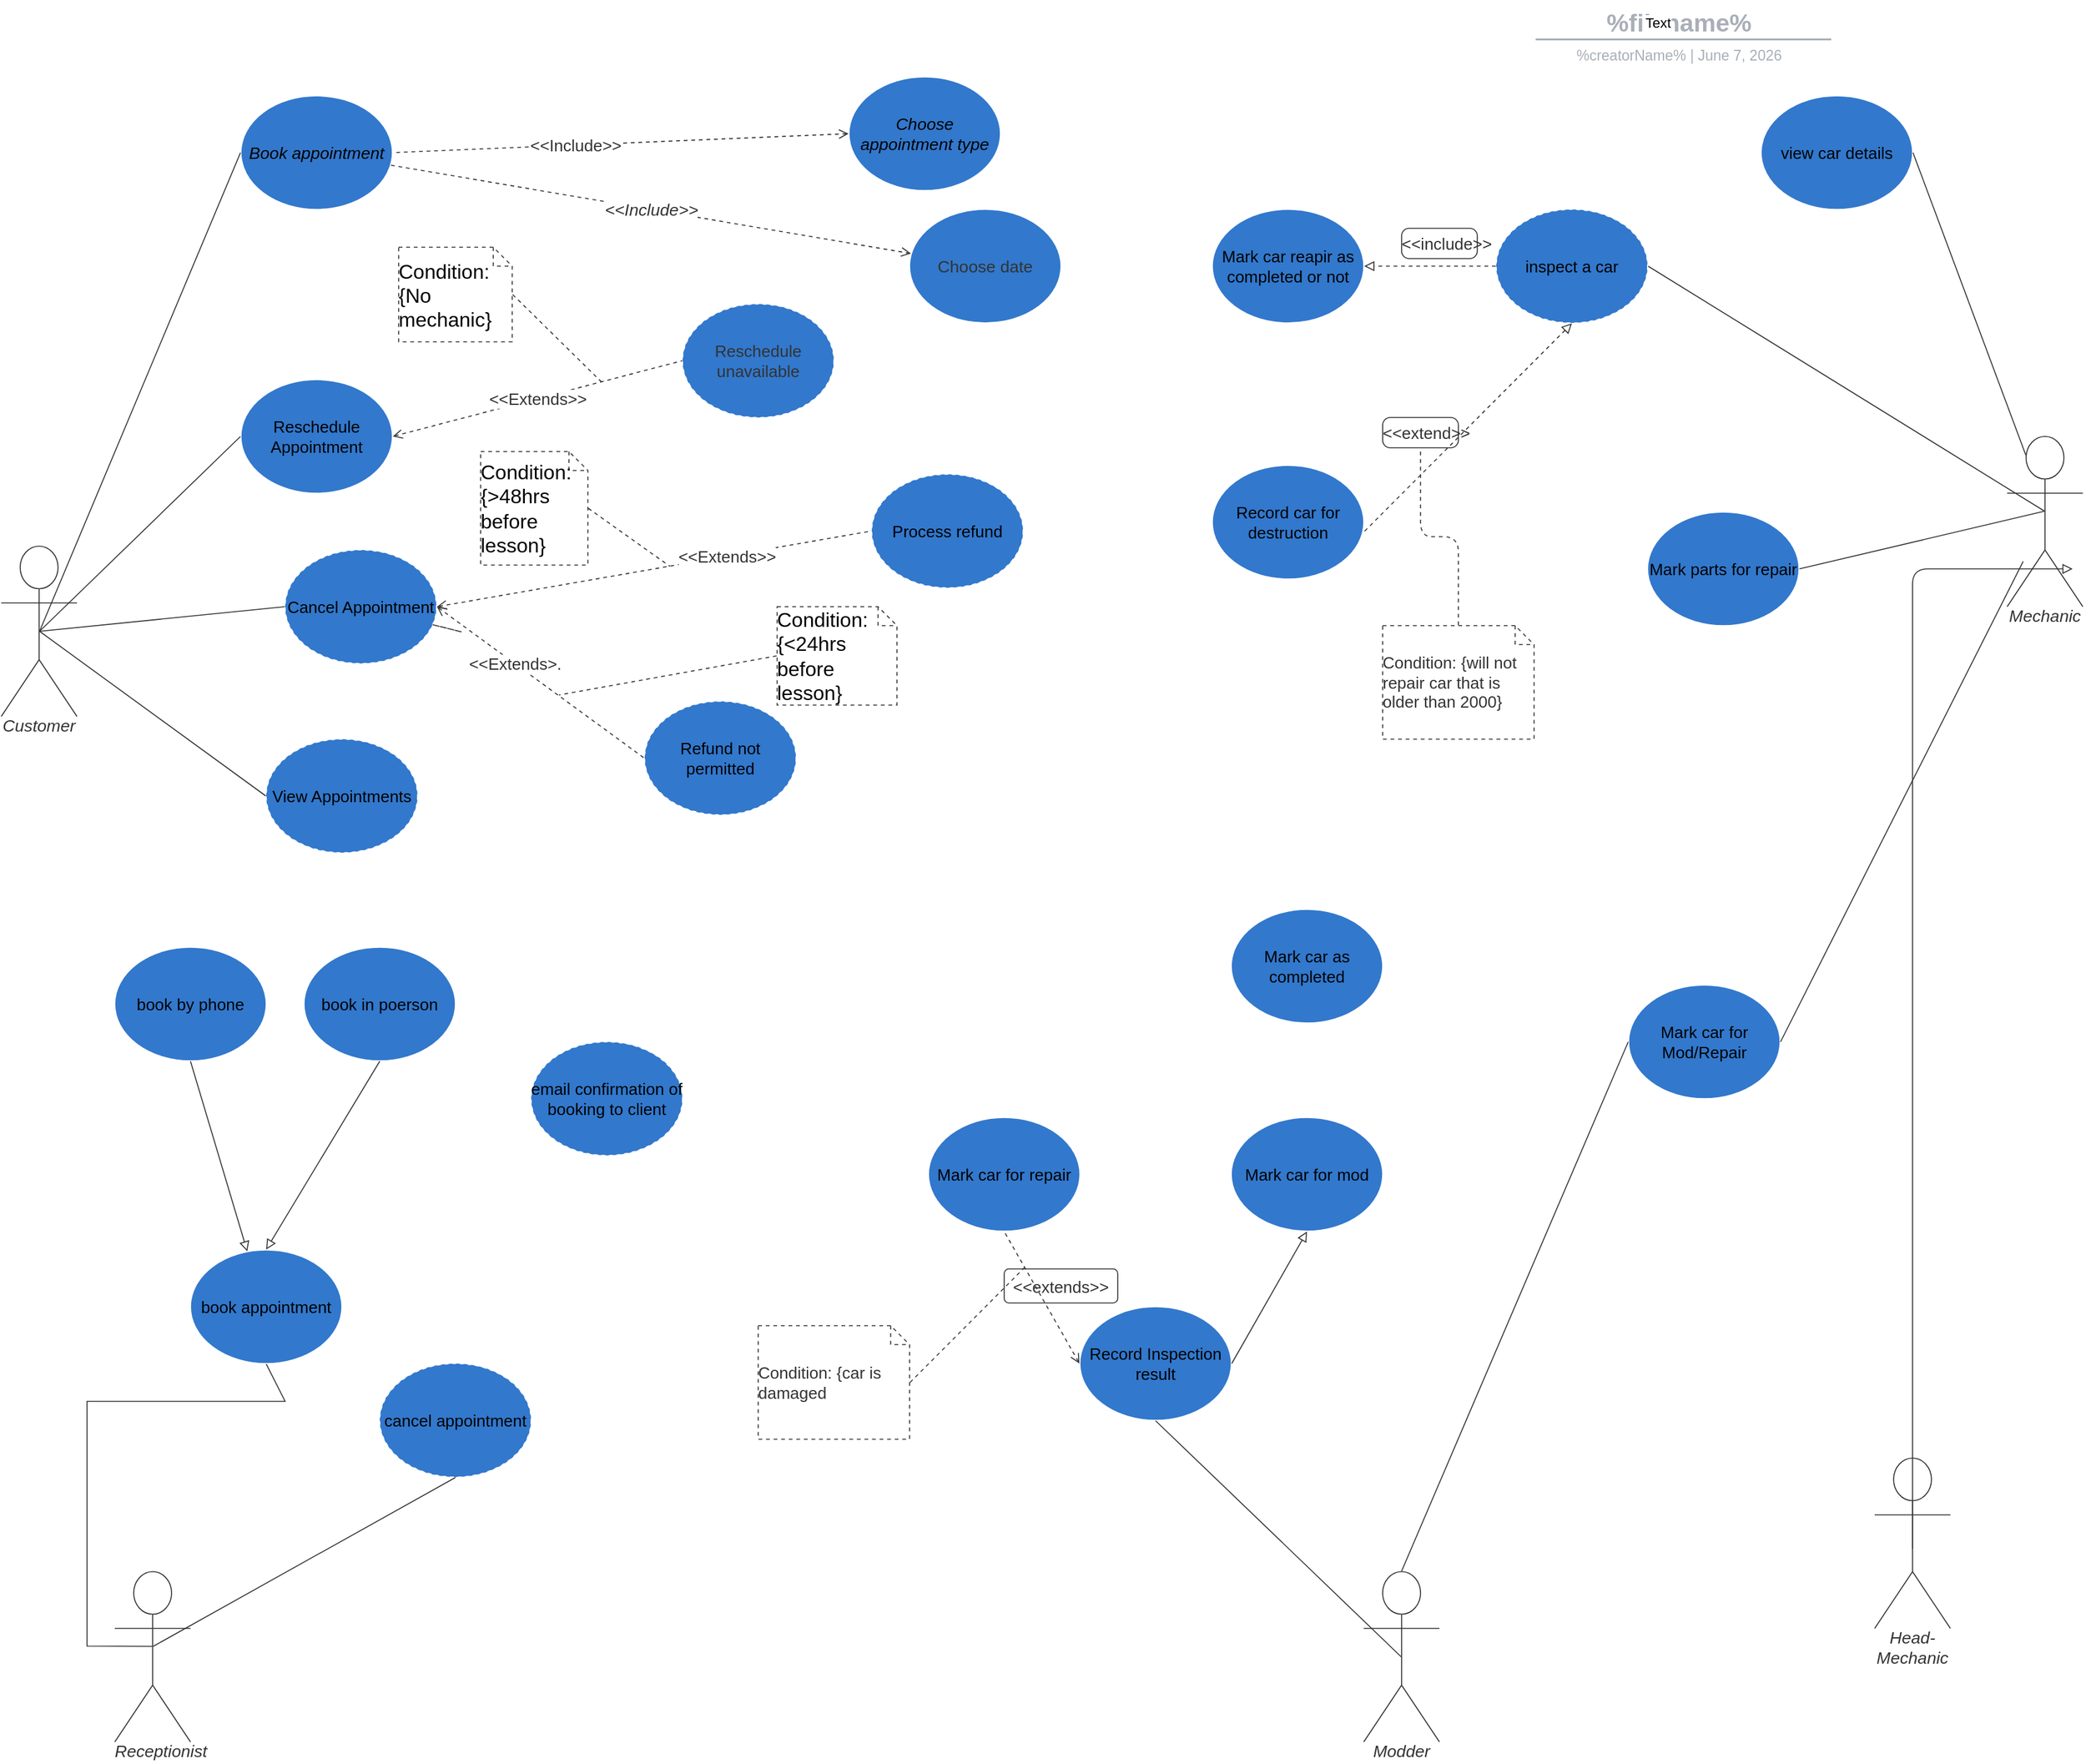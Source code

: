 <mxfile version="15.8.2" type="github">
  <diagram id="Y7WWSDAfvK85BgQn_pmk" name="Page-1">
    <mxGraphModel dx="2333" dy="827" grid="1" gridSize="10" guides="1" tooltips="1" connect="1" arrows="1" fold="1" page="1" pageScale="1" pageWidth="850" pageHeight="1100" math="0" shadow="0">
      <root>
        <mxCell id="0" />
        <mxCell id="1" parent="0" />
        <UserObject label="&amp;lt;&amp;lt;extends&amp;gt;&amp;gt;" lucidchartObjectId="PM2qZnHVpai8" id="RZULVZN663qODn4eYaS_-1">
          <mxCell style="html=1;overflow=block;blockSpacing=1;whiteSpace=wrap;container=1;whiteSpace=wrap;fontSize=13;fontColor=#333333;align=center;spacing=0;strokeColor=#333333;strokeOpacity=100;fillOpacity=0;rounded=1;absoluteArcSize=1;arcSize=7.5;fillColor=#000000;strokeWidth=0.8;" parent="1" vertex="1">
            <mxGeometry x="165" y="1055" width="90" height="27" as="geometry" />
          </mxCell>
        </UserObject>
        <UserObject label="Customer" lucidchartObjectId=".Q4MOHSBDm2E" id="RZULVZN663qODn4eYaS_-2">
          <mxCell style="html=1;overflow=block;blockSpacing=1;whiteSpace=wrap;shape=umlActor;labelPosition=center;verticalLabelPosition=bottom;verticalAlign=top;whiteSpace=nowrap;whiteSpace=wrap;fontSize=13.3;fontColor=#333333;fontStyle=2;spacing=0;strokeColor=#333333;strokeOpacity=100;rounded=1;absoluteArcSize=1;arcSize=7.5;fillColor=#ffffff;strokeWidth=0.8;" parent="1" vertex="1">
            <mxGeometry x="-630" y="482" width="60" height="135" as="geometry" />
          </mxCell>
        </UserObject>
        <UserObject label="Mechanic" lucidchartObjectId=".Q4MG143k2o2" id="RZULVZN663qODn4eYaS_-3">
          <mxCell style="html=1;overflow=block;blockSpacing=1;whiteSpace=wrap;shape=umlActor;labelPosition=center;verticalLabelPosition=bottom;verticalAlign=top;whiteSpace=nowrap;whiteSpace=wrap;fontSize=13.3;fontColor=#333333;fontStyle=2;spacing=0;strokeColor=#333333;strokeOpacity=100;rounded=1;absoluteArcSize=1;arcSize=7.5;fillColor=#ffffff;strokeWidth=0.8;" parent="1" vertex="1">
            <mxGeometry x="960" y="395" width="60" height="135" as="geometry" />
          </mxCell>
        </UserObject>
        <UserObject label="Book appointment" lucidchartObjectId=".Q4M82ccuo9S" id="RZULVZN663qODn4eYaS_-4">
          <mxCell style="html=1;overflow=block;blockSpacing=1;whiteSpace=wrap;ellipse;whiteSpace=wrap;fontSize=13.3;fontColor=#000000;fontStyle=2;align=center;spacing=0;verticalAlign=middle;strokeColor=#ffffff;strokeOpacity=100;fillOpacity=100;rounded=1;absoluteArcSize=1;arcSize=7.5;fillColor=#3278cc;strokeWidth=0.8;" parent="1" vertex="1">
            <mxGeometry x="-440" y="125" width="120" height="90" as="geometry" />
          </mxCell>
        </UserObject>
        <UserObject label="Choose  appointment type" lucidchartObjectId=".Q4M-m0Nwd3n" id="RZULVZN663qODn4eYaS_-5">
          <mxCell style="html=1;overflow=block;blockSpacing=1;whiteSpace=wrap;ellipse;whiteSpace=wrap;fontSize=13.3;fontColor=#000000;fontStyle=2;align=center;spacing=0;verticalAlign=middle;strokeColor=#ffffff;strokeOpacity=100;fillOpacity=100;rounded=1;absoluteArcSize=1;arcSize=7.5;fillColor=#3278cc;strokeWidth=0.8;" parent="1" vertex="1">
            <mxGeometry x="42" y="110" width="120" height="90" as="geometry" />
          </mxCell>
        </UserObject>
        <UserObject label="Choose date" lucidchartObjectId=".Q4M-E~2-rLI" id="RZULVZN663qODn4eYaS_-6">
          <mxCell style="html=1;overflow=block;blockSpacing=1;whiteSpace=wrap;ellipse;whiteSpace=wrap;fontSize=13.3;fontColor=#333333;align=center;spacing=0;verticalAlign=middle;strokeColor=#ffffff;strokeOpacity=100;fillOpacity=100;rounded=1;absoluteArcSize=1;arcSize=7.5;fillColor=#3278cc;strokeWidth=0.8;" parent="1" vertex="1">
            <mxGeometry x="90" y="215" width="120" height="90" as="geometry" />
          </mxCell>
        </UserObject>
        <UserObject label="" lucidchartObjectId=".Q4MYe-bv_wy" id="RZULVZN663qODn4eYaS_-7">
          <mxCell style="html=1;jettySize=18;whiteSpace=wrap;fontSize=13;strokeColor=#333333;strokeOpacity=100;strokeWidth=0.8;rounded=0;startArrow=none;;endArrow=none;;exitX=0.506;exitY=0.5;exitPerimeter=0;entryX=-0.003;entryY=0.5;entryPerimeter=0;" parent="1" source="RZULVZN663qODn4eYaS_-2" target="RZULVZN663qODn4eYaS_-4" edge="1">
            <mxGeometry width="100" height="100" relative="1" as="geometry">
              <Array as="points" />
            </mxGeometry>
          </mxCell>
        </UserObject>
        <UserObject label="" lucidchartObjectId=".Q4MsHjaNKUe" id="RZULVZN663qODn4eYaS_-8">
          <mxCell style="html=1;jettySize=18;whiteSpace=wrap;fontSize=13;strokeColor=#333333;strokeOpacity=100;dashed=1;fixDash=1;strokeWidth=0.8;rounded=0;startArrow=none;;endArrow=open;;exitX=0.991;exitY=0.611;exitPerimeter=0;entryX=0.009;entryY=0.389;entryPerimeter=0;" parent="1" source="RZULVZN663qODn4eYaS_-4" target="RZULVZN663qODn4eYaS_-6" edge="1">
            <mxGeometry width="100" height="100" relative="1" as="geometry">
              <Array as="points" />
            </mxGeometry>
          </mxCell>
        </UserObject>
        <mxCell id="RZULVZN663qODn4eYaS_-9" value="&amp;lt;&amp;lt;Include&amp;gt;&amp;gt;" style="text;html=1;resizable=0;labelBackgroundColor=#ffffff;align=center;verticalAlign=middle;fontStyle=2;fontColor=#333333;;fontSize=13.3;" parent="RZULVZN663qODn4eYaS_-8" vertex="1">
          <mxGeometry relative="1" as="geometry" />
        </mxCell>
        <UserObject label="Modder" lucidchartObjectId="PHmnq0XMo5mH" id="RZULVZN663qODn4eYaS_-10">
          <mxCell style="html=1;overflow=block;blockSpacing=1;whiteSpace=wrap;shape=umlActor;labelPosition=center;verticalLabelPosition=bottom;verticalAlign=top;whiteSpace=nowrap;whiteSpace=wrap;fontSize=13.3;fontColor=#333333;fontStyle=2;spacing=0;strokeColor=#333333;strokeOpacity=100;rounded=1;absoluteArcSize=1;arcSize=7.5;fillColor=#ffffff;strokeWidth=0.8;" parent="1" vertex="1">
            <mxGeometry x="450" y="1295" width="60" height="135" as="geometry" />
          </mxCell>
        </UserObject>
        <UserObject label="Head-Mechanic" lucidchartObjectId="SHmn~vBo4NZ~" id="RZULVZN663qODn4eYaS_-11">
          <mxCell style="html=1;overflow=block;blockSpacing=1;whiteSpace=wrap;shape=umlActor;labelPosition=center;verticalLabelPosition=bottom;verticalAlign=top;whiteSpace=nowrap;whiteSpace=wrap;fontSize=13.3;fontColor=#333333;fontStyle=2;spacing=0;strokeColor=#333333;strokeOpacity=100;rounded=1;absoluteArcSize=1;arcSize=7.5;fillColor=#ffffff;strokeWidth=0.8;" parent="1" vertex="1">
            <mxGeometry x="855" y="1205" width="60" height="135" as="geometry" />
          </mxCell>
        </UserObject>
        <UserObject label="Receptionist" lucidchartObjectId="YHmn7QJKc5ht" id="RZULVZN663qODn4eYaS_-12">
          <mxCell style="html=1;overflow=block;blockSpacing=1;whiteSpace=wrap;shape=umlActor;labelPosition=center;verticalLabelPosition=bottom;verticalAlign=top;whiteSpace=nowrap;whiteSpace=wrap;fontSize=13.3;fontColor=#333333;fontStyle=2;spacing=0;strokeColor=#333333;strokeOpacity=100;rounded=1;absoluteArcSize=1;arcSize=7.5;fillColor=#ffffff;strokeWidth=0.8;" parent="1" vertex="1">
            <mxGeometry x="-540" y="1295" width="60" height="135" as="geometry" />
          </mxCell>
        </UserObject>
        <UserObject label="view car details" lucidchartObjectId="CH~oWJ6c4LuN" id="RZULVZN663qODn4eYaS_-13">
          <mxCell style="html=1;overflow=block;blockSpacing=1;whiteSpace=wrap;ellipse;whiteSpace=wrap;fontSize=13;spacing=0;strokeColor=#ffffff;strokeOpacity=100;fillOpacity=100;rounded=1;absoluteArcSize=1;arcSize=7.5;fillColor=#3278cc;strokeWidth=0.8;" parent="1" vertex="1">
            <mxGeometry x="765" y="125" width="120" height="90" as="geometry" />
          </mxCell>
        </UserObject>
        <UserObject label="Mark car for Mod/Repair" lucidchartObjectId="fI~o2mmQMFoB" id="RZULVZN663qODn4eYaS_-14">
          <mxCell style="html=1;overflow=block;blockSpacing=1;whiteSpace=wrap;ellipse;whiteSpace=wrap;fontSize=13;spacing=0;strokeColor=#ffffff;strokeOpacity=100;fillOpacity=100;rounded=1;absoluteArcSize=1;arcSize=7.5;fillColor=#3278cc;strokeWidth=0.8;" parent="1" vertex="1">
            <mxGeometry x="660" y="830" width="120" height="90" as="geometry" />
          </mxCell>
        </UserObject>
        <UserObject label="" lucidchartObjectId="YI~oLpTDEYvX" id="RZULVZN663qODn4eYaS_-15">
          <mxCell style="html=1;jettySize=18;whiteSpace=wrap;fontSize=13;strokeColor=#333333;strokeOpacity=100;strokeWidth=0.8;rounded=0;startArrow=none;;endArrow=none;;exitX=0.494;exitY=0.439;exitPerimeter=0;entryX=1.003;entryY=0.5;entryPerimeter=0;" parent="1" source="RZULVZN663qODn4eYaS_-3" target="RZULVZN663qODn4eYaS_-16" edge="1">
            <mxGeometry width="100" height="100" relative="1" as="geometry">
              <Array as="points" />
            </mxGeometry>
          </mxCell>
        </UserObject>
        <UserObject label="inspect a car" lucidchartObjectId="ZI~oNf8htSmT" id="RZULVZN663qODn4eYaS_-16">
          <mxCell style="html=1;overflow=block;blockSpacing=1;whiteSpace=wrap;ellipse;whiteSpace=wrap;fontSize=13;spacing=0;strokeColor=#ffffff;strokeOpacity=100;fillOpacity=100;rounded=1;absoluteArcSize=1;arcSize=7.5;fillColor=#3278cc;dashed=1;fixDash=1;strokeWidth=0.8;" parent="1" vertex="1">
            <mxGeometry x="555" y="215" width="120" height="90" as="geometry" />
          </mxCell>
        </UserObject>
        <UserObject label="Mark car reapir as completed or not" lucidchartObjectId="AM~oAcgPCIYt" id="RZULVZN663qODn4eYaS_-17">
          <mxCell style="html=1;overflow=block;blockSpacing=1;whiteSpace=wrap;ellipse;whiteSpace=wrap;fontSize=13;spacing=0;strokeColor=#ffffff;strokeOpacity=100;fillOpacity=100;rounded=1;absoluteArcSize=1;arcSize=7.5;fillColor=#3278cc;strokeWidth=0.8;" parent="1" vertex="1">
            <mxGeometry x="330" y="215" width="120" height="90" as="geometry" />
          </mxCell>
        </UserObject>
        <UserObject label="&amp;lt;&amp;lt;include&amp;gt;&amp;gt;" lucidchartObjectId="mN~ouedJQMaN" id="RZULVZN663qODn4eYaS_-18">
          <mxCell style="html=1;overflow=block;blockSpacing=1;whiteSpace=wrap;;whiteSpace=wrap;fontSize=13;fontColor=#333333;align=center;spacing=0;strokeColor=#333333;strokeOpacity=100;fillOpacity=100;rounded=1;absoluteArcSize=1;arcSize=12;fillColor=#ffffff;strokeWidth=0.8;" parent="1" vertex="1">
            <mxGeometry x="480" y="230" width="60" height="24" as="geometry" />
          </mxCell>
        </UserObject>
        <UserObject label="" lucidchartObjectId="DZ~oqvtiq2aD" id="RZULVZN663qODn4eYaS_-19">
          <mxCell style="html=1;jettySize=18;whiteSpace=wrap;fontSize=13;strokeColor=#333333;strokeOpacity=100;strokeWidth=0.8;rounded=0;startArrow=none;;endArrow=none;;exitX=1.003;exitY=0.5;exitPerimeter=0;entryX=0.247;entryY=0.11;entryPerimeter=0;" parent="1" source="RZULVZN663qODn4eYaS_-13" target="RZULVZN663qODn4eYaS_-3" edge="1">
            <mxGeometry width="100" height="100" relative="1" as="geometry">
              <Array as="points" />
            </mxGeometry>
          </mxCell>
        </UserObject>
        <UserObject label="" lucidchartObjectId="KZ~oAJrY41O1" id="RZULVZN663qODn4eYaS_-20">
          <mxCell style="html=1;jettySize=18;whiteSpace=wrap;fontSize=13;strokeColor=#333333;strokeOpacity=100;strokeWidth=0.8;rounded=0;startArrow=none;;endArrow=none;;exitX=1.003;exitY=0.5;exitPerimeter=0;entryX=0.212;entryY=0.734;entryPerimeter=0;" parent="1" source="RZULVZN663qODn4eYaS_-14" target="RZULVZN663qODn4eYaS_-3" edge="1">
            <mxGeometry width="100" height="100" relative="1" as="geometry">
              <Array as="points" />
            </mxGeometry>
          </mxCell>
        </UserObject>
        <UserObject label="" lucidchartObjectId="P0~oqOukLtA0" id="RZULVZN663qODn4eYaS_-21">
          <mxCell style="html=1;jettySize=18;whiteSpace=wrap;fontSize=13;strokeColor=#333333;strokeOpacity=100;strokeWidth=0.8;rounded=0;startArrow=none;;endArrow=none;;exitX=0.5;exitY=-0.003;exitPerimeter=0;entryX=-0.003;entryY=0.5;entryPerimeter=0;" parent="1" source="RZULVZN663qODn4eYaS_-10" target="RZULVZN663qODn4eYaS_-14" edge="1">
            <mxGeometry width="100" height="100" relative="1" as="geometry">
              <Array as="points" />
            </mxGeometry>
          </mxCell>
        </UserObject>
        <UserObject label="Condition: {will not repair car that is older than 2000}" lucidchartObjectId="X4~o7RoEeA~a" id="RZULVZN663qODn4eYaS_-22">
          <mxCell style="html=1;overflow=block;blockSpacing=1;whiteSpace=wrap;shape=note;size=15;whiteSpace=wrap;fontSize=13;fontColor=#333333;align=center;align=left;spacing=0;strokeColor=#333333;strokeOpacity=100;fillOpacity=100;rounded=1;absoluteArcSize=1;arcSize=12;fillColor=#ffffff;dashed=1;fixDash=1;strokeWidth=0.8;" parent="1" vertex="1">
            <mxGeometry x="465" y="545" width="120" height="90" as="geometry" />
          </mxCell>
        </UserObject>
        <UserObject label="" lucidchartObjectId="94~oZeXjvl31" id="RZULVZN663qODn4eYaS_-23">
          <mxCell style="html=1;jettySize=18;whiteSpace=wrap;fontSize=13;strokeColor=#333333;strokeOpacity=100;dashed=1;fixDash=1;strokeWidth=0.8;rounded=1;arcSize=24;edgeStyle=orthogonalEdgeStyle;startArrow=none;;endArrow=none;;exitX=0.5;exitY=-0.004;exitPerimeter=0;entryX=0.5;entryY=1.015;entryPerimeter=0;" parent="1" source="RZULVZN663qODn4eYaS_-22" target="RZULVZN663qODn4eYaS_-26" edge="1">
            <mxGeometry width="100" height="100" relative="1" as="geometry">
              <Array as="points" />
            </mxGeometry>
          </mxCell>
        </UserObject>
        <UserObject label="" lucidchartObjectId="g~~oOLO8Ri4x" id="RZULVZN663qODn4eYaS_-24">
          <mxCell style="html=1;jettySize=18;whiteSpace=wrap;fontSize=13;strokeColor=#333333;strokeOpacity=100;strokeWidth=0.8;rounded=1;arcSize=24;edgeStyle=orthogonalEdgeStyle;startArrow=block;startFill=0;;endArrow=none;;exitX=0.865;exitY=0.778;exitPerimeter=0;entryX=0.5;entryY=0.532;entryPerimeter=0;" parent="1" source="RZULVZN663qODn4eYaS_-3" target="RZULVZN663qODn4eYaS_-11" edge="1">
            <mxGeometry width="100" height="100" relative="1" as="geometry">
              <Array as="points" />
            </mxGeometry>
          </mxCell>
        </UserObject>
        <UserObject label="Record car for destruction" lucidchartObjectId="uaapsVs1eE.r" id="RZULVZN663qODn4eYaS_-25">
          <mxCell style="html=1;overflow=block;blockSpacing=1;whiteSpace=wrap;ellipse;whiteSpace=wrap;fontSize=13;spacing=0;strokeColor=#ffffff;strokeOpacity=100;fillOpacity=100;rounded=1;absoluteArcSize=1;arcSize=7.5;fillColor=#3278cc;strokeWidth=0.8;" parent="1" vertex="1">
            <mxGeometry x="330" y="418" width="120" height="90" as="geometry" />
          </mxCell>
        </UserObject>
        <UserObject label="&amp;lt;&amp;lt;extend&amp;gt;&amp;gt;" lucidchartObjectId="~capH1p05-x2" id="RZULVZN663qODn4eYaS_-26">
          <mxCell style="html=1;overflow=block;blockSpacing=1;whiteSpace=wrap;;whiteSpace=wrap;fontSize=13;fontColor=#333333;align=center;spacing=0;strokeColor=#333333;strokeOpacity=100;fillOpacity=100;rounded=1;absoluteArcSize=1;arcSize=12;fillColor=#ffffff;strokeWidth=0.8;" parent="1" vertex="1">
            <mxGeometry x="465" y="380" width="60" height="24" as="geometry" />
          </mxCell>
        </UserObject>
        <UserObject label="Mark parts for repair" lucidchartObjectId="OVEqGw0Y2wSU" id="RZULVZN663qODn4eYaS_-27">
          <mxCell style="html=1;overflow=block;blockSpacing=1;whiteSpace=wrap;ellipse;whiteSpace=wrap;fontSize=13;spacing=0;strokeColor=#ffffff;strokeOpacity=100;fillOpacity=100;rounded=1;absoluteArcSize=1;arcSize=7.5;fillColor=#3278cc;strokeWidth=0.8;" parent="1" vertex="1">
            <mxGeometry x="675" y="455" width="120" height="90" as="geometry" />
          </mxCell>
        </UserObject>
        <UserObject label="" lucidchartObjectId="KWEqiB-AGTI6" id="RZULVZN663qODn4eYaS_-28">
          <mxCell style="html=1;jettySize=18;whiteSpace=wrap;fontSize=13;strokeColor=#333333;strokeOpacity=100;strokeWidth=0.8;rounded=0;startArrow=none;;endArrow=none;;exitX=0.494;exitY=0.439;exitPerimeter=0;entryX=1.003;entryY=0.5;entryPerimeter=0;" parent="1" source="RZULVZN663qODn4eYaS_-3" target="RZULVZN663qODn4eYaS_-27" edge="1">
            <mxGeometry width="100" height="100" relative="1" as="geometry">
              <Array as="points" />
            </mxGeometry>
          </mxCell>
        </UserObject>
        <UserObject label="" lucidchartObjectId="-0EqQTSguNnP" id="RZULVZN663qODn4eYaS_-29">
          <mxCell style="html=1;jettySize=18;whiteSpace=wrap;fontSize=13;strokeColor=#333333;strokeOpacity=100;dashed=1;fixDash=1;strokeWidth=0.8;rounded=1;arcSize=24;edgeStyle=orthogonalEdgeStyle;startArrow=none;;endArrow=block;endFill=0;;exitX=-0.003;exitY=0.5;exitPerimeter=0;entryX=1.003;entryY=0.5;entryPerimeter=0;" parent="1" source="RZULVZN663qODn4eYaS_-16" target="RZULVZN663qODn4eYaS_-17" edge="1">
            <mxGeometry width="100" height="100" relative="1" as="geometry">
              <Array as="points" />
            </mxGeometry>
          </mxCell>
        </UserObject>
        <UserObject label="" lucidchartObjectId="h1EqX_hXQau-" id="RZULVZN663qODn4eYaS_-30">
          <mxCell style="html=1;jettySize=18;whiteSpace=wrap;fontSize=13;strokeColor=#333333;strokeOpacity=100;dashed=1;fixDash=1;strokeWidth=0.8;rounded=0;startArrow=block;startFill=0;;endArrow=none;;exitX=0.5;exitY=1.004;exitPerimeter=0;entryX=0.994;entryY=0.595;entryPerimeter=0;" parent="1" source="RZULVZN663qODn4eYaS_-16" target="RZULVZN663qODn4eYaS_-25" edge="1">
            <mxGeometry width="100" height="100" relative="1" as="geometry">
              <Array as="points" />
            </mxGeometry>
          </mxCell>
        </UserObject>
        <UserObject label="" lucidchartObjectId="UNTqpM2koKiT" id="RZULVZN663qODn4eYaS_-31">
          <mxCell style="html=1;jettySize=18;whiteSpace=wrap;fontSize=13;strokeColor=#333333;strokeOpacity=100;strokeWidth=0.8;rounded=0;startArrow=none;;endArrow=none;;exitX=0.494;exitY=0.439;exitPerimeter=0;entryX=0.5;entryY=1.004;entryPerimeter=0;" parent="1" source="RZULVZN663qODn4eYaS_-12" target="RZULVZN663qODn4eYaS_-32" edge="1">
            <mxGeometry width="100" height="100" relative="1" as="geometry">
              <Array as="points">
                <mxPoint x="-562" y="1354" />
                <mxPoint x="-562" y="1160" />
                <mxPoint x="-405" y="1160" />
              </Array>
            </mxGeometry>
          </mxCell>
        </UserObject>
        <UserObject label="book appointment " lucidchartObjectId="VNTqxWf5_EfD" id="RZULVZN663qODn4eYaS_-32">
          <mxCell style="html=1;overflow=block;blockSpacing=1;whiteSpace=wrap;ellipse;whiteSpace=wrap;fontSize=13;spacing=0;strokeColor=#ffffff;strokeOpacity=100;fillOpacity=100;rounded=1;absoluteArcSize=1;arcSize=7.5;fillColor=#3278cc;strokeWidth=0.8;" parent="1" vertex="1">
            <mxGeometry x="-480" y="1040" width="120" height="90" as="geometry" />
          </mxCell>
        </UserObject>
        <UserObject label="" lucidchartObjectId="FSTqG34B0KLO" id="RZULVZN663qODn4eYaS_-33">
          <mxCell style="html=1;jettySize=18;whiteSpace=wrap;fontSize=13;strokeColor=#333333;strokeOpacity=100;strokeWidth=0.8;rounded=0;startArrow=none;;endArrow=none;;exitX=0.506;exitY=0.439;exitPerimeter=0;entryX=0.5;entryY=1.004;entryPerimeter=0;" parent="1" source="RZULVZN663qODn4eYaS_-12" target="RZULVZN663qODn4eYaS_-34" edge="1">
            <mxGeometry width="100" height="100" relative="1" as="geometry">
              <Array as="points" />
            </mxGeometry>
          </mxCell>
        </UserObject>
        <UserObject label="cancel appointment" lucidchartObjectId="QSTqQmaDY~zK" id="RZULVZN663qODn4eYaS_-34">
          <mxCell style="html=1;overflow=block;blockSpacing=1;whiteSpace=wrap;ellipse;whiteSpace=wrap;fontSize=13;spacing=0;strokeColor=#ffffff;strokeOpacity=100;fillOpacity=100;rounded=1;absoluteArcSize=1;arcSize=7.5;fillColor=#3278cc;dashed=1;fixDash=1;strokeWidth=0.8;" parent="1" vertex="1">
            <mxGeometry x="-330" y="1130" width="120" height="90" as="geometry" />
          </mxCell>
        </UserObject>
        <UserObject label="Record Inspection result" lucidchartObjectId="ZSTqWgjHUTyP" id="RZULVZN663qODn4eYaS_-35">
          <mxCell style="html=1;overflow=block;blockSpacing=1;whiteSpace=wrap;ellipse;whiteSpace=wrap;fontSize=13;spacing=0;strokeColor=#ffffff;strokeOpacity=100;fillOpacity=100;rounded=1;absoluteArcSize=1;arcSize=7.5;fillColor=#3278cc;strokeWidth=0.8;" parent="1" vertex="1">
            <mxGeometry x="225" y="1085" width="120" height="90" as="geometry" />
          </mxCell>
        </UserObject>
        <UserObject label="" lucidchartObjectId="uTTqAl9~CjQP" id="RZULVZN663qODn4eYaS_-36">
          <mxCell style="html=1;jettySize=18;whiteSpace=wrap;fontSize=13;strokeColor=#333333;strokeOpacity=100;strokeWidth=0.8;rounded=0;startArrow=none;;endArrow=none;;exitX=0.5;exitY=1.004;exitPerimeter=0;entryX=0.494;entryY=0.5;entryPerimeter=0;" parent="1" source="RZULVZN663qODn4eYaS_-35" target="RZULVZN663qODn4eYaS_-10" edge="1">
            <mxGeometry width="100" height="100" relative="1" as="geometry">
              <Array as="points" />
            </mxGeometry>
          </mxCell>
        </UserObject>
        <UserObject label="book by phone" lucidchartObjectId="yTTq_5hZqBCi" id="RZULVZN663qODn4eYaS_-37">
          <mxCell style="html=1;overflow=block;blockSpacing=1;whiteSpace=wrap;ellipse;whiteSpace=wrap;fontSize=13;spacing=0;strokeColor=#ffffff;strokeOpacity=100;fillOpacity=100;rounded=1;absoluteArcSize=1;arcSize=7.5;fillColor=#3278cc;strokeWidth=0.8;" parent="1" vertex="1">
            <mxGeometry x="-540" y="800" width="120" height="90" as="geometry" />
          </mxCell>
        </UserObject>
        <UserObject label="book in poerson" lucidchartObjectId="BTTqwBoDXqji" id="RZULVZN663qODn4eYaS_-38">
          <mxCell style="html=1;overflow=block;blockSpacing=1;whiteSpace=wrap;ellipse;whiteSpace=wrap;fontSize=13;spacing=0;strokeColor=#ffffff;strokeOpacity=100;fillOpacity=100;rounded=1;absoluteArcSize=1;arcSize=7.5;fillColor=#3278cc;strokeWidth=0.8;" parent="1" vertex="1">
            <mxGeometry x="-390" y="800" width="120" height="90" as="geometry" />
          </mxCell>
        </UserObject>
        <UserObject label="" lucidchartObjectId="dUTqMsYpqsgF" id="RZULVZN663qODn4eYaS_-39">
          <mxCell style="html=1;jettySize=18;whiteSpace=wrap;fontSize=13;strokeColor=#333333;strokeOpacity=100;strokeWidth=0.8;rounded=0;startArrow=none;;endArrow=block;endFill=0;;exitX=0.5;exitY=1.004;exitPerimeter=0;entryX=0.375;entryY=0.012;entryPerimeter=0;" parent="1" source="RZULVZN663qODn4eYaS_-37" target="RZULVZN663qODn4eYaS_-32" edge="1">
            <mxGeometry width="100" height="100" relative="1" as="geometry">
              <Array as="points" />
            </mxGeometry>
          </mxCell>
        </UserObject>
        <UserObject label="" lucidchartObjectId="gUTqaMc0lYYa" id="RZULVZN663qODn4eYaS_-40">
          <mxCell style="html=1;jettySize=18;whiteSpace=wrap;fontSize=13;strokeColor=#333333;strokeOpacity=100;strokeWidth=0.8;rounded=0;startArrow=none;;endArrow=block;endFill=0;;exitX=0.5;exitY=1.004;exitPerimeter=0;entryX=0.5;entryY=-0.004;entryPerimeter=0;" parent="1" source="RZULVZN663qODn4eYaS_-38" target="RZULVZN663qODn4eYaS_-32" edge="1">
            <mxGeometry width="100" height="100" relative="1" as="geometry">
              <Array as="points" />
            </mxGeometry>
          </mxCell>
        </UserObject>
        <UserObject label="Mark car for mod" lucidchartObjectId="CVTqfQa8Tghk" id="RZULVZN663qODn4eYaS_-41">
          <mxCell style="html=1;overflow=block;blockSpacing=1;whiteSpace=wrap;ellipse;whiteSpace=wrap;fontSize=13;spacing=0;strokeColor=#ffffff;strokeOpacity=100;fillOpacity=100;rounded=1;absoluteArcSize=1;arcSize=7.5;fillColor=#3278cc;strokeWidth=0.8;" parent="1" vertex="1">
            <mxGeometry x="345" y="935" width="120" height="90" as="geometry" />
          </mxCell>
        </UserObject>
        <UserObject label="email confirmation of booking to client" lucidchartObjectId="1VTqq7uflz4m" id="RZULVZN663qODn4eYaS_-42">
          <mxCell style="html=1;overflow=block;blockSpacing=1;whiteSpace=wrap;ellipse;whiteSpace=wrap;fontSize=13;spacing=0;strokeColor=#ffffff;strokeOpacity=100;fillOpacity=100;rounded=1;absoluteArcSize=1;arcSize=7.5;fillColor=#3278cc;dashed=1;fixDash=1;strokeWidth=0.8;" parent="1" vertex="1">
            <mxGeometry x="-210" y="875" width="120" height="90" as="geometry" />
          </mxCell>
        </UserObject>
        <UserObject label="Mark car for repair" lucidchartObjectId="LD2qbD7IsWOv" id="RZULVZN663qODn4eYaS_-43">
          <mxCell style="html=1;overflow=block;blockSpacing=1;whiteSpace=wrap;ellipse;whiteSpace=wrap;fontSize=13;spacing=0;strokeColor=#ffffff;strokeOpacity=100;fillOpacity=100;rounded=1;absoluteArcSize=1;arcSize=7.5;fillColor=#3278cc;strokeWidth=0.8;" parent="1" vertex="1">
            <mxGeometry x="105" y="935" width="120" height="90" as="geometry" />
          </mxCell>
        </UserObject>
        <UserObject label="Mark car as completed" lucidchartObjectId="KG2qYYG5B5tX" id="RZULVZN663qODn4eYaS_-44">
          <mxCell style="html=1;overflow=block;blockSpacing=1;whiteSpace=wrap;ellipse;whiteSpace=wrap;fontSize=13;spacing=0;strokeColor=#ffffff;strokeOpacity=100;fillOpacity=100;rounded=1;absoluteArcSize=1;arcSize=7.5;fillColor=#3278cc;strokeWidth=0.8;" parent="1" vertex="1">
            <mxGeometry x="345" y="770" width="120" height="90" as="geometry" />
          </mxCell>
        </UserObject>
        <UserObject label="" lucidchartObjectId="nK2qnpM5XHhl" id="RZULVZN663qODn4eYaS_-45">
          <mxCell style="html=1;jettySize=18;whiteSpace=wrap;fontSize=13;strokeColor=#333333;strokeOpacity=100;dashed=1;fixDash=1;strokeWidth=0.8;rounded=0;startArrow=open;;endArrow=none;;exitX=-0.003;exitY=0.5;exitPerimeter=0;entryX=0.5;entryY=1.004;entryPerimeter=0;" parent="1" source="RZULVZN663qODn4eYaS_-35" target="RZULVZN663qODn4eYaS_-43" edge="1">
            <mxGeometry width="100" height="100" relative="1" as="geometry">
              <Array as="points" />
            </mxGeometry>
          </mxCell>
        </UserObject>
        <UserObject label="" lucidchartObjectId="BK2qjmxcHMKt" id="RZULVZN663qODn4eYaS_-46">
          <mxCell style="html=1;jettySize=18;whiteSpace=wrap;fontSize=13;strokeColor=#333333;strokeOpacity=100;strokeWidth=0.8;rounded=0;startArrow=none;;endArrow=block;endFill=0;;exitX=1.003;exitY=0.5;exitPerimeter=0;entryX=0.5;entryY=1.004;entryPerimeter=0;" parent="1" source="RZULVZN663qODn4eYaS_-35" target="RZULVZN663qODn4eYaS_-41" edge="1">
            <mxGeometry width="100" height="100" relative="1" as="geometry">
              <Array as="points" />
            </mxGeometry>
          </mxCell>
        </UserObject>
        <UserObject label="Condition: {car is damaged" lucidchartObjectId="2M2q5-2wPiri" id="RZULVZN663qODn4eYaS_-47">
          <mxCell style="html=1;overflow=block;blockSpacing=1;whiteSpace=wrap;shape=note;size=15;whiteSpace=wrap;fontSize=13;fontColor=#333333;align=center;align=left;spacing=0;strokeColor=#333333;strokeOpacity=100;fillOpacity=100;rounded=1;absoluteArcSize=1;arcSize=12;fillColor=#ffffff;dashed=1;fixDash=1;strokeWidth=0.8;" parent="1" vertex="1">
            <mxGeometry x="-30" y="1100" width="120" height="90" as="geometry" />
          </mxCell>
        </UserObject>
        <UserObject label="" lucidchartObjectId="eN2qMrTDU.H3" id="RZULVZN663qODn4eYaS_-48">
          <mxCell style="html=1;jettySize=18;whiteSpace=wrap;fontSize=13;strokeColor=#333333;strokeOpacity=100;dashed=1;fixDash=1;strokeWidth=0.8;rounded=0;startArrow=none;;endArrow=none;;exitX=1.003;exitY=0.5;exitPerimeter=0;" parent="1" source="RZULVZN663qODn4eYaS_-47" edge="1">
            <mxGeometry width="100" height="100" relative="1" as="geometry">
              <Array as="points" />
              <mxPoint x="181" y="1054" as="targetPoint" />
            </mxGeometry>
          </mxCell>
        </UserObject>
        <UserObject label="Reschedule Appointment" lucidchartObjectId="mrftm6o4m7uL" id="RZULVZN663qODn4eYaS_-49">
          <mxCell style="html=1;overflow=block;blockSpacing=1;whiteSpace=wrap;ellipse;whiteSpace=wrap;fontSize=13;spacing=0;strokeColor=#ffffff;strokeOpacity=100;fillOpacity=100;rounded=1;absoluteArcSize=1;arcSize=7.5;fillColor=#3278cc;strokeWidth=0.8;" parent="1" vertex="1">
            <mxGeometry x="-440" y="350" width="120" height="90" as="geometry" />
          </mxCell>
        </UserObject>
        <UserObject label="" lucidchartObjectId="3rftV6-Ou~Za" id="RZULVZN663qODn4eYaS_-50">
          <mxCell style="html=1;jettySize=18;whiteSpace=wrap;fontSize=13;strokeColor=#333333;strokeOpacity=100;strokeWidth=0.8;rounded=0;startArrow=none;;endArrow=none;;exitX=-0.003;exitY=0.5;exitPerimeter=0;entryX=0.506;entryY=0.5;entryPerimeter=0;" parent="1" source="RZULVZN663qODn4eYaS_-49" target="RZULVZN663qODn4eYaS_-2" edge="1">
            <mxGeometry width="100" height="100" relative="1" as="geometry">
              <Array as="points" />
            </mxGeometry>
          </mxCell>
        </UserObject>
        <UserObject label="Reschedule unavailable" lucidchartObjectId="-uftYD6KMABE" id="RZULVZN663qODn4eYaS_-51">
          <mxCell style="html=1;overflow=block;blockSpacing=1;whiteSpace=wrap;ellipse;whiteSpace=wrap;fontSize=13;fontColor=#333333;spacing=0;strokeColor=#ffffff;strokeOpacity=100;fillOpacity=100;rounded=1;absoluteArcSize=1;arcSize=7.5;fillColor=#3278cc;dashed=1;fixDash=1;strokeWidth=0.8;" parent="1" vertex="1">
            <mxGeometry x="-90" y="290" width="120" height="90" as="geometry" />
          </mxCell>
        </UserObject>
        <UserObject label="Cancel Appointment" lucidchartObjectId="nzft5OL9BiiU" id="RZULVZN663qODn4eYaS_-52">
          <mxCell style="html=1;overflow=block;blockSpacing=1;whiteSpace=wrap;ellipse;whiteSpace=wrap;fontSize=13;spacing=0;strokeColor=#ffffff;strokeOpacity=100;fillOpacity=100;rounded=1;absoluteArcSize=1;arcSize=7.5;fillColor=#3278cc;dashed=1;fixDash=1;strokeWidth=0.8;" parent="1" vertex="1">
            <mxGeometry x="-405" y="485" width="120" height="90" as="geometry" />
          </mxCell>
        </UserObject>
        <UserObject label="" lucidchartObjectId="szftKcdXPwRv" id="RZULVZN663qODn4eYaS_-53">
          <mxCell style="html=1;jettySize=18;whiteSpace=wrap;fontSize=13;strokeColor=#333333;strokeOpacity=100;strokeWidth=0.8;rounded=0;startArrow=none;;endArrow=none;;exitX=-0.003;exitY=0.5;exitPerimeter=0;entryX=0.506;entryY=0.5;entryPerimeter=0;" parent="1" source="RZULVZN663qODn4eYaS_-52" target="RZULVZN663qODn4eYaS_-2" edge="1">
            <mxGeometry width="100" height="100" relative="1" as="geometry">
              <Array as="points" />
            </mxGeometry>
          </mxCell>
        </UserObject>
        <UserObject label="Process refund" lucidchartObjectId="YzftNsXNCPin" id="RZULVZN663qODn4eYaS_-54">
          <mxCell style="html=1;overflow=block;blockSpacing=1;whiteSpace=wrap;ellipse;whiteSpace=wrap;fontSize=13;spacing=0;strokeColor=#ffffff;strokeOpacity=100;fillOpacity=100;rounded=1;absoluteArcSize=1;arcSize=7.5;fillColor=#3278cc;dashed=1;fixDash=1;strokeWidth=0.8;" parent="1" vertex="1">
            <mxGeometry x="60" y="425" width="120" height="90" as="geometry" />
          </mxCell>
        </UserObject>
        <UserObject label="Refund not permitted" lucidchartObjectId="hAftY-XYHSSj" id="RZULVZN663qODn4eYaS_-55">
          <mxCell style="html=1;overflow=block;blockSpacing=1;whiteSpace=wrap;ellipse;whiteSpace=wrap;fontSize=13;spacing=0;strokeColor=#ffffff;strokeOpacity=100;fillOpacity=100;rounded=1;absoluteArcSize=1;arcSize=7.5;fillColor=#3278cc;dashed=1;fixDash=1;strokeWidth=0.8;" parent="1" vertex="1">
            <mxGeometry x="-120" y="605" width="120" height="90" as="geometry" />
          </mxCell>
        </UserObject>
        <UserObject label="View Appointments" lucidchartObjectId="jBfttkGdBH5Q" id="RZULVZN663qODn4eYaS_-56">
          <mxCell style="html=1;overflow=block;blockSpacing=1;whiteSpace=wrap;ellipse;whiteSpace=wrap;fontSize=13;spacing=0;strokeColor=#ffffff;strokeOpacity=100;fillOpacity=100;rounded=1;absoluteArcSize=1;arcSize=7.5;fillColor=#3278cc;dashed=1;fixDash=1;strokeWidth=0.8;" parent="1" vertex="1">
            <mxGeometry x="-420" y="635" width="120" height="90" as="geometry" />
          </mxCell>
        </UserObject>
        <UserObject label="" lucidchartObjectId="pBftYrLVR77X" id="RZULVZN663qODn4eYaS_-57">
          <mxCell style="html=1;jettySize=18;whiteSpace=wrap;fontSize=13;strokeColor=#333333;strokeOpacity=100;strokeWidth=0.8;rounded=0;startArrow=none;;endArrow=none;;exitX=-0.003;exitY=0.5;exitPerimeter=0;entryX=0.506;entryY=0.5;entryPerimeter=0;" parent="1" source="RZULVZN663qODn4eYaS_-56" target="RZULVZN663qODn4eYaS_-2" edge="1">
            <mxGeometry width="100" height="100" relative="1" as="geometry">
              <Array as="points" />
            </mxGeometry>
          </mxCell>
        </UserObject>
        <UserObject label="" lucidchartObjectId="HKftoaXN~GO-" id="RZULVZN663qODn4eYaS_-58">
          <mxCell style="html=1;jettySize=18;whiteSpace=wrap;fontSize=13;strokeColor=#333333;strokeOpacity=100;dashed=1;fixDash=1;strokeWidth=0.8;rounded=0;startArrow=open;;endArrow=none;;exitX=1.003;exitY=0.5;exitPerimeter=0;entryX=-0.003;entryY=0.5;entryPerimeter=0;" parent="1" source="RZULVZN663qODn4eYaS_-49" target="RZULVZN663qODn4eYaS_-51" edge="1">
            <mxGeometry width="100" height="100" relative="1" as="geometry">
              <Array as="points" />
            </mxGeometry>
          </mxCell>
        </UserObject>
        <mxCell id="RZULVZN663qODn4eYaS_-59" value="&amp;lt;&amp;lt;Extends&amp;gt;&amp;gt;" style="text;html=1;resizable=0;labelBackgroundColor=#ffffff;align=center;verticalAlign=middle;fontColor=#333333;;fontSize=13;" parent="RZULVZN663qODn4eYaS_-58" vertex="1">
          <mxGeometry relative="1" as="geometry" />
        </mxCell>
        <UserObject label="" lucidchartObjectId="eLftCue1ORFQ" id="RZULVZN663qODn4eYaS_-60">
          <mxCell style="html=1;jettySize=18;whiteSpace=wrap;fontSize=13;strokeColor=#333333;strokeOpacity=100;dashed=1;fixDash=1;strokeWidth=0.8;rounded=0;startArrow=open;;endArrow=none;;exitX=1.003;exitY=0.5;exitPerimeter=0;entryX=-0.003;entryY=0.5;entryPerimeter=0;" parent="1" source="RZULVZN663qODn4eYaS_-52" target="RZULVZN663qODn4eYaS_-54" edge="1">
            <mxGeometry width="100" height="100" relative="1" as="geometry">
              <Array as="points" />
            </mxGeometry>
          </mxCell>
        </UserObject>
        <mxCell id="RZULVZN663qODn4eYaS_-61" value="&amp;lt;&amp;lt;Extends&amp;gt;&amp;gt;" style="text;html=1;resizable=0;labelBackgroundColor=#ffffff;align=center;verticalAlign=middle;fontColor=#333333;;fontSize=13;" parent="RZULVZN663qODn4eYaS_-60" vertex="1">
          <mxGeometry x="0.333" relative="1" as="geometry" />
        </mxCell>
        <UserObject label="" lucidchartObjectId="zLft-auoNg0." id="RZULVZN663qODn4eYaS_-62">
          <mxCell style="html=1;jettySize=18;whiteSpace=wrap;fontSize=13;strokeColor=#333333;strokeOpacity=100;dashed=1;fixDash=1;strokeWidth=0.8;rounded=0;startArrow=open;;endArrow=none;;exitX=1.003;exitY=0.5;exitPerimeter=0;entryX=-0.003;entryY=0.5;entryPerimeter=0;" parent="1" source="RZULVZN663qODn4eYaS_-52" target="RZULVZN663qODn4eYaS_-55" edge="1">
            <mxGeometry width="100" height="100" relative="1" as="geometry">
              <Array as="points" />
            </mxGeometry>
          </mxCell>
        </UserObject>
        <mxCell id="RZULVZN663qODn4eYaS_-63" value="&amp;lt;&amp;lt;Extends&amp;gt;." style="text;html=1;resizable=0;labelBackgroundColor=#ffffff;align=center;verticalAlign=middle;fontColor=#333333;;fontSize=13;" parent="RZULVZN663qODn4eYaS_-62" vertex="1">
          <mxGeometry x="-0.247" relative="1" as="geometry" />
        </mxCell>
        <UserObject label="" lucidchartObjectId="ULftEjmBUaPx" id="RZULVZN663qODn4eYaS_-64">
          <mxCell style="html=1;jettySize=18;whiteSpace=wrap;fontSize=13;strokeColor=#333333;strokeOpacity=100;dashed=1;fixDash=1;strokeWidth=0.8;rounded=0;startArrow=none;;endArrow=none;;exitY=0.5;exitPerimeter=0;entryY=0.5;entryPerimeter=0;" parent="1" source="RZULVZN663qODn4eYaS_-52" target="RZULVZN663qODn4eYaS_-52" edge="1">
            <mxGeometry width="100" height="100" relative="1" as="geometry">
              <Array as="points">
                <mxPoint x="-265" y="550" generated="1" />
                <mxPoint x="-265" y="550" generated="1" />
              </Array>
            </mxGeometry>
          </mxCell>
        </UserObject>
        <UserObject label="" lucidchartObjectId="aQfteaYvIbb6" id="RZULVZN663qODn4eYaS_-65">
          <mxCell style="html=1;jettySize=18;whiteSpace=wrap;fontSize=13;strokeColor=#333333;strokeOpacity=100;dashed=1;fixDash=1;strokeWidth=0.8;rounded=0;startArrow=open;;endArrow=none;;exitX=-0.003;exitY=0.5;exitPerimeter=0;entryX=1.003;entryY=0.5;entryPerimeter=0;" parent="1" source="RZULVZN663qODn4eYaS_-5" target="RZULVZN663qODn4eYaS_-4" edge="1">
            <mxGeometry width="100" height="100" relative="1" as="geometry">
              <Array as="points" />
            </mxGeometry>
          </mxCell>
        </UserObject>
        <mxCell id="RZULVZN663qODn4eYaS_-66" value="&amp;lt;&amp;lt;Include&amp;gt;&amp;gt;" style="text;html=1;resizable=0;labelBackgroundColor=#ffffff;align=center;verticalAlign=middle;fontColor=#333333;;fontSize=13;" parent="RZULVZN663qODn4eYaS_-65" vertex="1">
          <mxGeometry x="0.201" relative="1" as="geometry" />
        </mxCell>
        <UserObject label="Condition: {&amp;gt;48hrs before lesson}" lucidchartObjectId="04ftWnlgswQK" id="RZULVZN663qODn4eYaS_-67">
          <mxCell style="html=1;overflow=block;blockSpacing=1;whiteSpace=wrap;shape=note;size=15;whiteSpace=wrap;fontSize=16;fontColor=#000000;align=center;align=left;spacing=0;strokeColor=#333333;strokeOpacity=100;fillOpacity=100;rounded=1;absoluteArcSize=1;arcSize=12;fillColor=#ffffff;dashed=1;fixDash=1;strokeWidth=0.8;" parent="1" vertex="1">
            <mxGeometry x="-250" y="407" width="85" height="90" as="geometry" />
          </mxCell>
        </UserObject>
        <UserObject label="" lucidchartObjectId=".4ftdPjnMBsV" id="RZULVZN663qODn4eYaS_-68">
          <mxCell style="html=1;jettySize=18;whiteSpace=wrap;fontSize=13;strokeColor=#333333;strokeOpacity=100;dashed=1;fixDash=1;strokeWidth=0.8;rounded=0;startArrow=none;;endArrow=none;;exitX=1.004;exitY=0.5;exitPerimeter=0;" parent="1" source="RZULVZN663qODn4eYaS_-67" edge="1">
            <mxGeometry width="100" height="100" relative="1" as="geometry">
              <Array as="points" />
              <mxPoint x="-100" y="498" as="targetPoint" />
            </mxGeometry>
          </mxCell>
        </UserObject>
        <UserObject label="Condition: {No mechanic}" lucidchartObjectId="O5ft81n9k~Op" id="RZULVZN663qODn4eYaS_-69">
          <mxCell style="html=1;overflow=block;blockSpacing=1;whiteSpace=wrap;shape=note;size=15;whiteSpace=wrap;fontSize=16;fontColor=#000000;align=center;align=left;spacing=0;strokeColor=#333333;strokeOpacity=100;fillOpacity=100;rounded=1;absoluteArcSize=1;arcSize=12;fillColor=#ffffff;dashed=1;fixDash=1;strokeWidth=0.8;" parent="1" vertex="1">
            <mxGeometry x="-315" y="245" width="90" height="75" as="geometry" />
          </mxCell>
        </UserObject>
        <UserObject label="" lucidchartObjectId="X5ft1ngRkNm2" id="RZULVZN663qODn4eYaS_-70">
          <mxCell style="html=1;jettySize=18;whiteSpace=wrap;fontSize=13;strokeColor=#333333;strokeOpacity=100;dashed=1;fixDash=1;strokeWidth=0.8;rounded=0;startArrow=none;;endArrow=none;;exitX=1.004;exitY=0.5;exitPerimeter=0;" parent="1" source="RZULVZN663qODn4eYaS_-69" edge="1">
            <mxGeometry width="100" height="100" relative="1" as="geometry">
              <Array as="points" />
              <mxPoint x="-154" y="352" as="targetPoint" />
            </mxGeometry>
          </mxCell>
        </UserObject>
        <UserObject label="Condition: {&amp;lt;24hrs before lesson}" lucidchartObjectId="K6ftrDSoKJUG" id="RZULVZN663qODn4eYaS_-71">
          <mxCell style="html=1;overflow=block;blockSpacing=1;whiteSpace=wrap;shape=note;size=15;whiteSpace=wrap;fontSize=16;fontColor=#000000;align=center;align=left;spacing=0;strokeColor=#333333;strokeOpacity=100;fillOpacity=100;rounded=1;absoluteArcSize=1;arcSize=12;fillColor=#ffffff;dashed=1;fixDash=1;strokeWidth=0.8;" parent="1" vertex="1">
            <mxGeometry x="-15" y="530" width="95" height="78" as="geometry" />
          </mxCell>
        </UserObject>
        <UserObject label="" lucidchartObjectId="V6ftsC9E6c2V" id="RZULVZN663qODn4eYaS_-72">
          <mxCell style="html=1;jettySize=18;whiteSpace=wrap;fontSize=13;strokeColor=#333333;strokeOpacity=100;dashed=1;fixDash=1;strokeWidth=0.8;rounded=0;startArrow=none;;endArrow=none;;exitX=-0.004;exitY=0.5;exitPerimeter=0;" parent="1" source="RZULVZN663qODn4eYaS_-71" edge="1">
            <mxGeometry width="100" height="100" relative="1" as="geometry">
              <Array as="points" />
              <mxPoint x="-188" y="600" as="targetPoint" />
            </mxGeometry>
          </mxCell>
        </UserObject>
        <mxCell id="4TM1O8RhGbFWWtmLOIMW-1" value="" style="group;dropTarget=0;" vertex="1" parent="1">
          <mxGeometry x="380" y="50" width="640" height="45" as="geometry" />
        </mxCell>
        <UserObject label="%filename%" placeholders="1" lucidchartObjectId="U7PNEHNEvIEY" id="4TM1O8RhGbFWWtmLOIMW-2">
          <mxCell style="points=[[0.688,0.967,0]];html=1;overflow=block;blockSpacing=1;whiteSpace=wrap;;whiteSpace=wrap;fontSize=19.7;fontColor=#a9afb8;fontStyle=1;align=center;spacingLeft=7;spacingRight=7;spacingTop=2;spacing=3;strokeOpacity=0;fillOpacity=0;rounded=1;absoluteArcSize=1;arcSize=12;fillColor=#ffffff;strokeWidth=1.5;" vertex="1" parent="4TM1O8RhGbFWWtmLOIMW-1">
            <mxGeometry width="640" height="31" as="geometry" />
          </mxCell>
        </UserObject>
        <UserObject label="%creatorName%  |  %date{mmmm d, yyyy}%" placeholders="1" lucidchartObjectId="U7PNwYMRwzRe" id="4TM1O8RhGbFWWtmLOIMW-3">
          <mxCell style="html=1;overflow=block;blockSpacing=1;whiteSpace=wrap;;whiteSpace=wrap;fontSize=11.5;fontColor=#a9afb8;align=center;spacingLeft=7;spacingRight=7;spacingTop=2;spacing=3;strokeOpacity=0;fillOpacity=0;rounded=1;absoluteArcSize=1;arcSize=12;fillColor=#ffffff;strokeWidth=1.5;" vertex="1" parent="4TM1O8RhGbFWWtmLOIMW-1">
            <mxGeometry y="31" width="640" height="14" as="geometry" />
          </mxCell>
        </UserObject>
        <UserObject label="" lucidchartObjectId="U7PNrnxMDtur" id="4TM1O8RhGbFWWtmLOIMW-4">
          <mxCell style="html=1;jettySize=18;whiteSpace=wrap;fontSize=13;fontFamily=Helvetica;strokeColor=#a9afb8;strokeOpacity=100;strokeWidth=1.5;rounded=0;startArrow=none;;endArrow=none;;entryX=0.688;entryY=0.967;entryPerimeter=0;" edge="1" parent="4TM1O8RhGbFWWtmLOIMW-1" target="4TM1O8RhGbFWWtmLOIMW-2">
            <mxGeometry width="100" height="100" relative="1" as="geometry">
              <Array as="points" />
              <mxPoint x="206" y="30" as="sourcePoint" />
            </mxGeometry>
          </mxCell>
        </UserObject>
        <mxCell id="4TM1O8RhGbFWWtmLOIMW-5" value="Text" style="edgeLabel;html=1;align=center;verticalAlign=middle;resizable=0;points=[];" vertex="1" connectable="0" parent="4TM1O8RhGbFWWtmLOIMW-4">
          <mxGeometry x="-0.17" y="13" relative="1" as="geometry">
            <mxPoint as="offset" />
          </mxGeometry>
        </mxCell>
      </root>
    </mxGraphModel>
  </diagram>
</mxfile>
